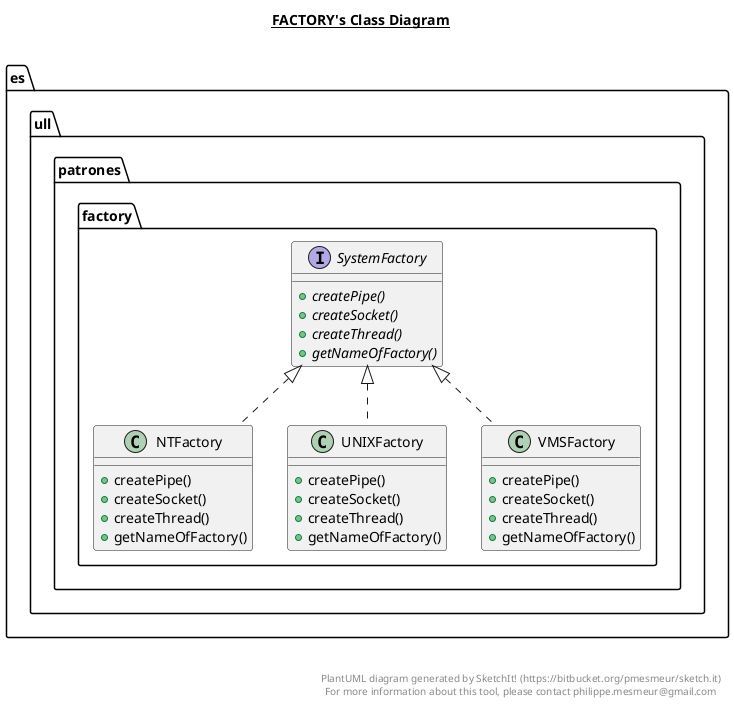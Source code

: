 @startuml

title __FACTORY's Class Diagram__\n

  namespace es.ull.patrones {
    namespace es.ull.patrones {
      namespace factory {
        class es.ull.patrones.factory.NTFactory {
            + createPipe()
            + createSocket()
            + createThread()
            + getNameOfFactory()
        }
      }
    }
  }
  

  namespace es.ull.patrones {
    namespace es.ull.patrones {
      namespace factory {
        interface es.ull.patrones.factory.SystemFactory {
            {abstract} + createPipe()
            {abstract} + createSocket()
            {abstract} + createThread()
            {abstract} + getNameOfFactory()
        }
      }
    }
  }
  

  namespace es.ull.patrones {
    namespace es.ull.patrones {
      namespace factory {
        class es.ull.patrones.factory.UNIXFactory {
            + createPipe()
            + createSocket()
            + createThread()
            + getNameOfFactory()
        }
      }
    }
  }
  

  namespace es.ull.patrones {
    namespace es.ull.patrones {
      namespace factory {
        class es.ull.patrones.factory.VMSFactory {
            + createPipe()
            + createSocket()
            + createThread()
            + getNameOfFactory()
        }
      }
    }
  }
  

  es.ull.patrones.factory.NTFactory .up.|> es.ull.patrones.factory.SystemFactory
  es.ull.patrones.factory.UNIXFactory .up.|> es.ull.patrones.factory.SystemFactory
  es.ull.patrones.factory.VMSFactory .up.|> es.ull.patrones.factory.SystemFactory


right footer


PlantUML diagram generated by SketchIt! (https://bitbucket.org/pmesmeur/sketch.it)
For more information about this tool, please contact philippe.mesmeur@gmail.com
endfooter

@enduml
